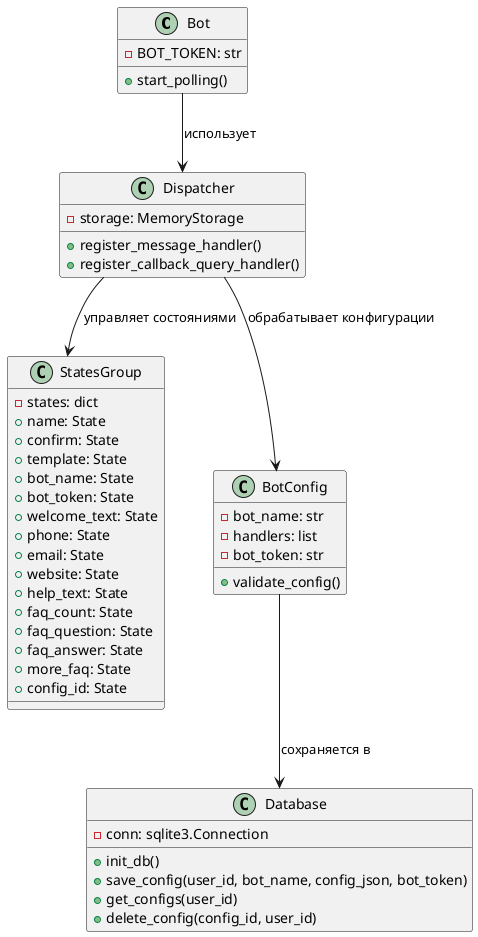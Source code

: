 @startuml
!define RECTANGLE class
!define RELATIONSHIP --|> 

' Классы
RECTANGLE Bot {
  - BOT_TOKEN: str
  + start_polling()
}

RECTANGLE Dispatcher {
  - storage: MemoryStorage
  + register_message_handler()
  + register_callback_query_handler()
}

RECTANGLE StatesGroup {
  - states: dict
  + name: State
  + confirm: State
  + template: State
  + bot_name: State
  + bot_token: State
  + welcome_text: State
  + phone: State
  + email: State
  + website: State
  + help_text: State
  + faq_count: State
  + faq_question: State
  + faq_answer: State
  + more_faq: State
  + config_id: State
}

RECTANGLE BotConfig {
  - bot_name: str
  - handlers: list
  - bot_token: str
  + validate_config()
}

RECTANGLE Database {
  - conn: sqlite3.Connection
  + init_db()
  + save_config(user_id, bot_name, config_json, bot_token)
  + get_configs(user_id)
  + delete_config(config_id, user_id)
}

' Отношения
Bot --> Dispatcher : использует
Dispatcher --> StatesGroup : управляет состояниями
BotConfig --> Database : сохраняется в
Dispatcher --> BotConfig : обрабатывает конфигурации

@enduml